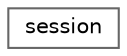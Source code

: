 digraph "Graphical Class Hierarchy"
{
 // LATEX_PDF_SIZE
  bgcolor="transparent";
  edge [fontname=Helvetica,fontsize=10,labelfontname=Helvetica,labelfontsize=10];
  node [fontname=Helvetica,fontsize=10,shape=box,height=0.2,width=0.4];
  rankdir="LR";
  Node0 [id="Node000000",label="session",height=0.2,width=0.4,color="grey40", fillcolor="white", style="filled",URL="$dd/dbb/classsession.html",tooltip=" "];
}
